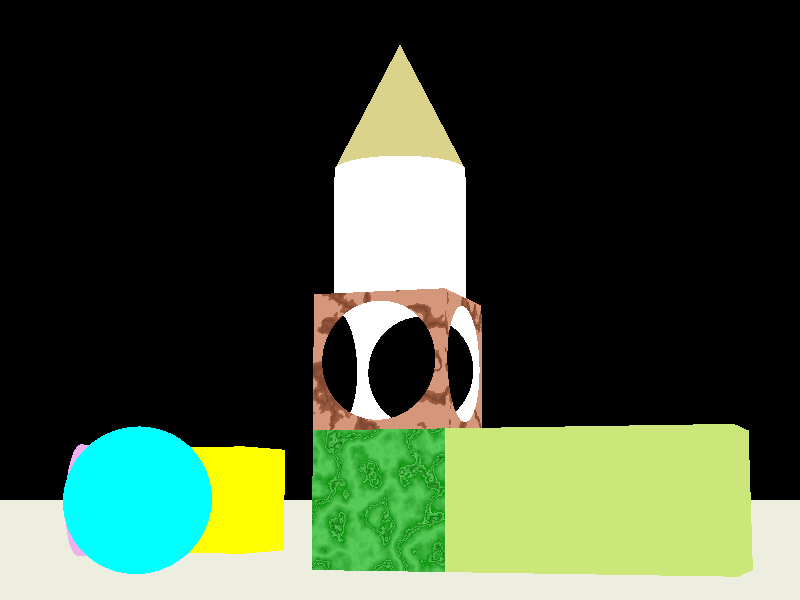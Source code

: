#include "colors.inc" 
#include "shapes.inc"
#include "woods.inc"
#include "metals.inc"
#include "stones.inc"
#include "textures.inc"
 
camera{
  location <-10,-2,-20> 
  look_at<0,1,0>
  angle 30
} 
 
light_source{<-8,20,-20> color 2*White}

object{ 
  Plane_XZ
    pigment{ color Wheat}     
    translate<0,-3,0>
}
 
object{ 
  cylinder{<0,0,0>,<0,0,-2>,1}
    pigment{color White}
    rotate 90*x
    translate<0,1,0>

}

object{ 
  Cone_Y
    translate <0,4,0>
 
    texture{Brass_Texture}

}                                  


difference{
  object{
    Cube
      pigment{MediumBlue}
      rotate 45*y      
      texture{pigment{Cherry_Wood}}
  }

  object{
    sphere{<0,0,0>,1.1}
      pigment{color White}            
      scale 1.2 
  }

}

object{
  Sphere
    pigment{color Cyan}
    translate<-4,-2,0>   
}
 
object{
  Cube
    texture{pigment{Jade}}
    rotate 45*y 
    translate<0,-2,0>
}

object{
  box{<1,-4,-1>,<5,-1,1>}
    pigment{YellowGreen}
    rotate 45*y
} 
 
object{
  Cube
    pigment{color Yellow}
    rotate 45*y 
    translate<0,-2,8>
}    

object{
  Disk_X
    pigment{Orchid}
    translate<-2,-2,7> 
}  

object{
  Disk_Z
    pigment{color ForestGreen}
    translate<7,-2,6>
} 



superellipsoid{<0.25,0.25> 
    material{M_Dark_Green_Glass}
    translate<7,-2,3>
}
